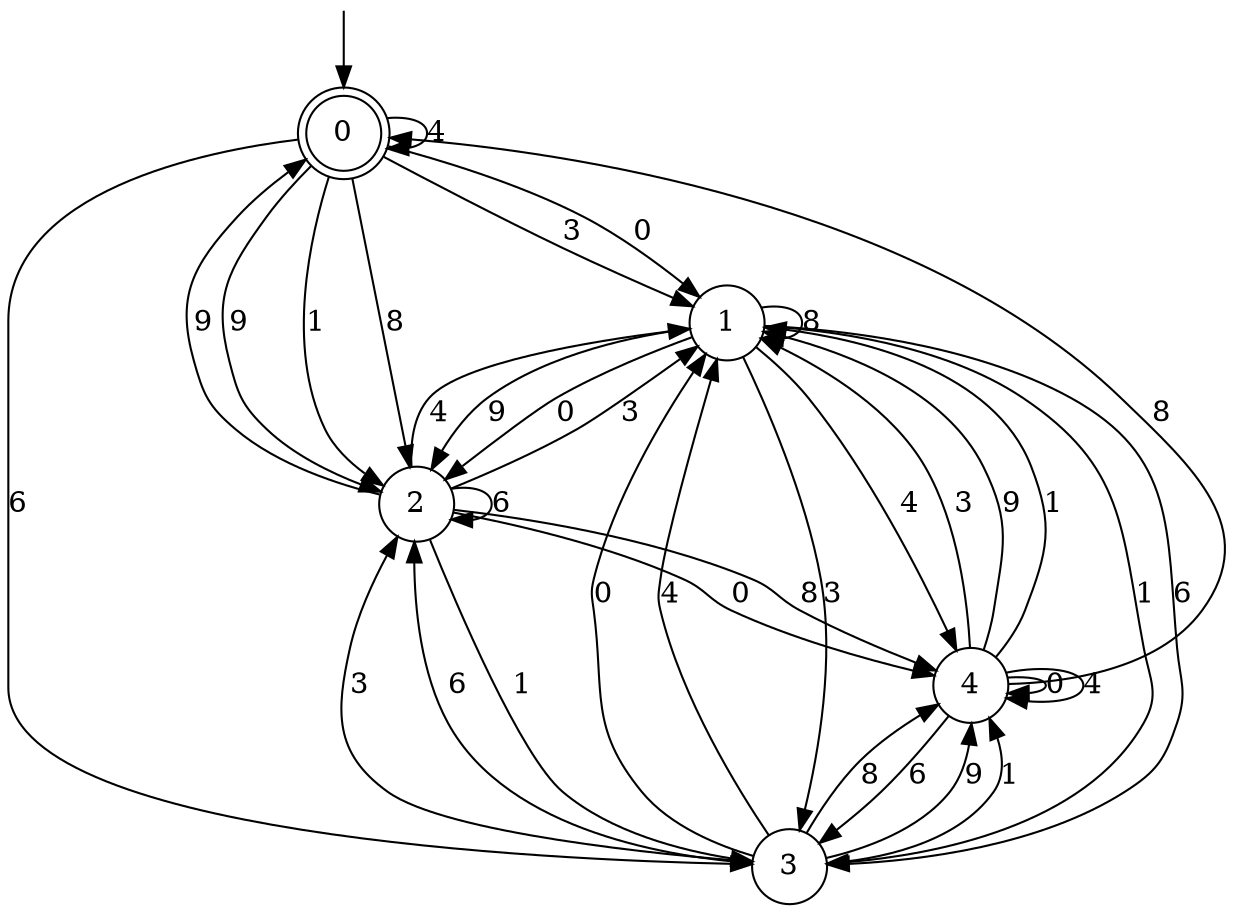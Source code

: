 digraph g {

	s0 [shape="doublecircle" label="0"];
	s1 [shape="circle" label="1"];
	s2 [shape="circle" label="2"];
	s3 [shape="circle" label="3"];
	s4 [shape="circle" label="4"];
	s0 -> s1 [label="3"];
	s0 -> s2 [label="9"];
	s0 -> s1 [label="0"];
	s0 -> s2 [label="1"];
	s0 -> s0 [label="4"];
	s0 -> s2 [label="8"];
	s0 -> s3 [label="6"];
	s1 -> s3 [label="3"];
	s1 -> s2 [label="9"];
	s1 -> s2 [label="0"];
	s1 -> s3 [label="1"];
	s1 -> s4 [label="4"];
	s1 -> s1 [label="8"];
	s1 -> s3 [label="6"];
	s2 -> s1 [label="3"];
	s2 -> s0 [label="9"];
	s2 -> s4 [label="0"];
	s2 -> s3 [label="1"];
	s2 -> s1 [label="4"];
	s2 -> s4 [label="8"];
	s2 -> s2 [label="6"];
	s3 -> s2 [label="3"];
	s3 -> s4 [label="9"];
	s3 -> s1 [label="0"];
	s3 -> s4 [label="1"];
	s3 -> s1 [label="4"];
	s3 -> s4 [label="8"];
	s3 -> s2 [label="6"];
	s4 -> s1 [label="3"];
	s4 -> s1 [label="9"];
	s4 -> s4 [label="0"];
	s4 -> s1 [label="1"];
	s4 -> s4 [label="4"];
	s4 -> s0 [label="8"];
	s4 -> s3 [label="6"];

__start0 [label="" shape="none" width="0" height="0"];
__start0 -> s0;

}
